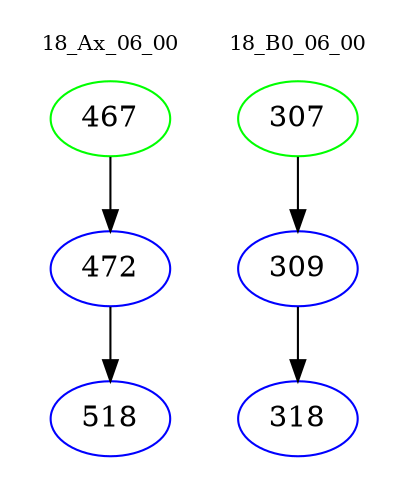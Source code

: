 digraph{
subgraph cluster_0 {
color = white
label = "18_Ax_06_00";
fontsize=10;
T0_467 [label="467", color="green"]
T0_467 -> T0_472 [color="black"]
T0_472 [label="472", color="blue"]
T0_472 -> T0_518 [color="black"]
T0_518 [label="518", color="blue"]
}
subgraph cluster_1 {
color = white
label = "18_B0_06_00";
fontsize=10;
T1_307 [label="307", color="green"]
T1_307 -> T1_309 [color="black"]
T1_309 [label="309", color="blue"]
T1_309 -> T1_318 [color="black"]
T1_318 [label="318", color="blue"]
}
}
